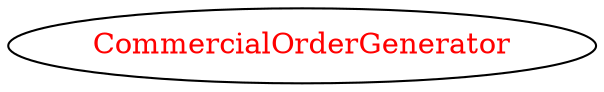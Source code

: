 digraph dependencyGraph {
 concentrate=true;
 ranksep="2.0";
 rankdir="LR"; 
 splines="ortho";
"CommercialOrderGenerator" [fontcolor="red"];
}
